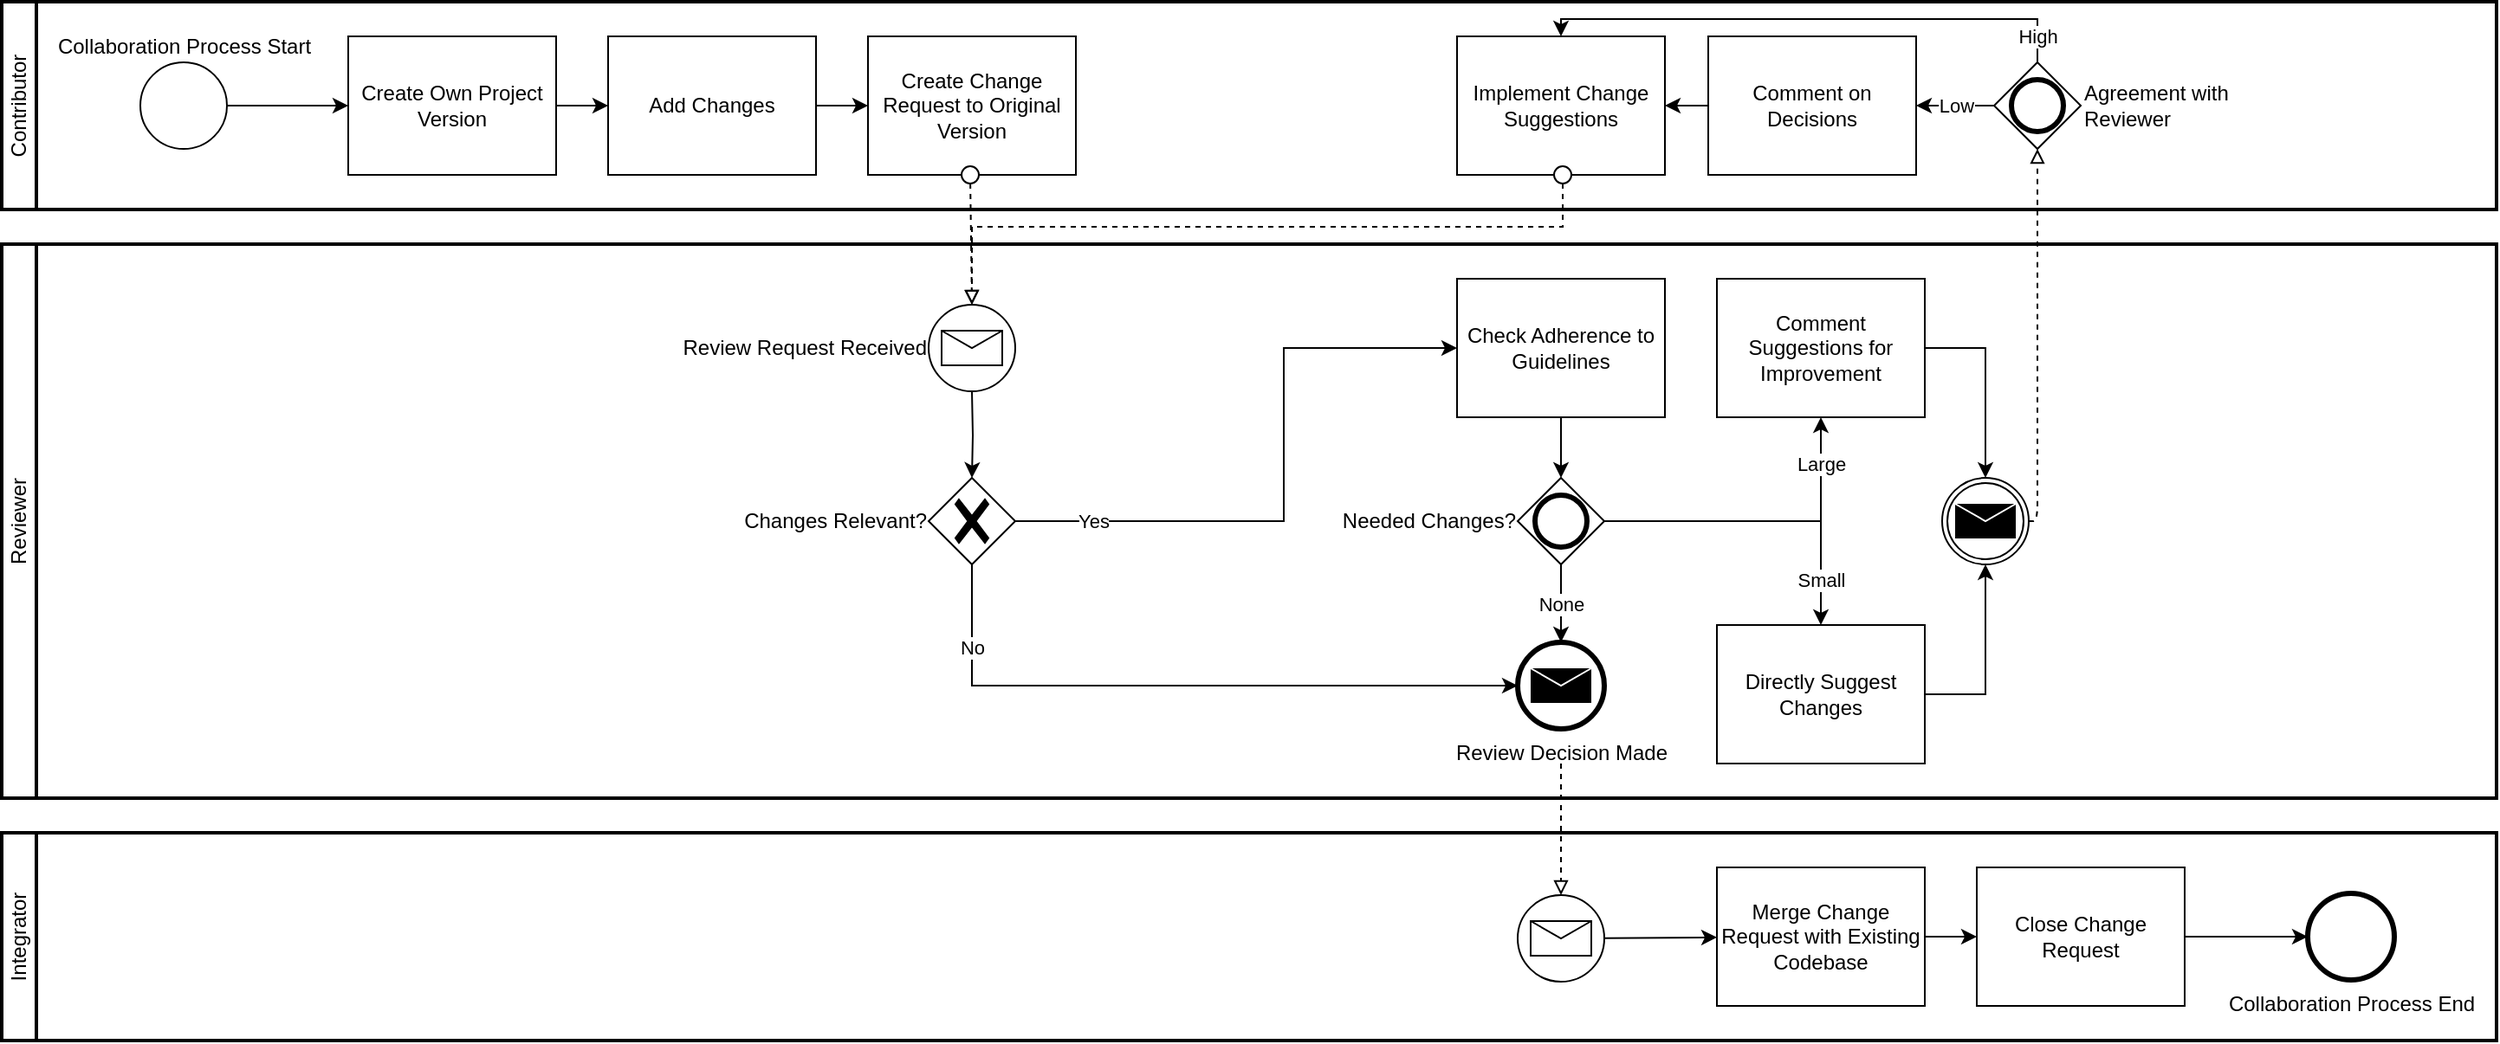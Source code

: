 <mxfile>
    <diagram name="Page-1" id="H3Q6twWXFRqvUOn8KxHv">
        <mxGraphModel dx="1528" dy="2817" grid="1" gridSize="10" guides="1" tooltips="1" connect="1" arrows="1" fold="1" page="1" pageScale="1" pageWidth="827" pageHeight="1169" math="0" shadow="0">
            <root>
                <mxCell id="0"/>
                <mxCell id="1" parent="0"/>
                <mxCell id="38" value="Reviewer" style="swimlane;html=1;startSize=20;fontStyle=0;collapsible=0;horizontal=0;swimlaneLine=1;swimlaneFillColor=#ffffff;strokeWidth=2;whiteSpace=wrap;fillStyle=solid;fillColor=#FFFFFF;" parent="1" vertex="1">
                    <mxGeometry x="20" y="140" width="1440" height="320" as="geometry"/>
                </mxCell>
                <mxCell id="66" style="edgeStyle=none;html=1;" parent="38" source="62" target="65" edge="1">
                    <mxGeometry relative="1" as="geometry"/>
                </mxCell>
                <mxCell id="62" value="Check Adherence to Guidelines" style="whiteSpace=wrap;html=1;verticalAlign=middle;labelBackgroundColor=#ffffff;fillColor=none;" parent="38" vertex="1">
                    <mxGeometry x="840" y="20" width="120" height="80" as="geometry"/>
                </mxCell>
                <mxCell id="68" style="edgeStyle=none;html=1;verticalAlign=middle;" parent="38" source="65" edge="1">
                    <mxGeometry relative="1" as="geometry">
                        <mxPoint x="900" y="230" as="targetPoint"/>
                    </mxGeometry>
                </mxCell>
                <mxCell id="94" value="None" style="edgeLabel;html=1;align=center;verticalAlign=middle;resizable=0;points=[];" parent="68" vertex="1" connectable="0">
                    <mxGeometry relative="1" as="geometry">
                        <mxPoint as="offset"/>
                    </mxGeometry>
                </mxCell>
                <mxCell id="70" value="Large" style="edgeStyle=elbowEdgeStyle;html=1;rounded=0;curved=0;elbow=vertical;exitX=1;exitY=0.5;exitDx=0;exitDy=0;exitPerimeter=0;" parent="38" source="65" target="72" edge="1">
                    <mxGeometry x="0.707" relative="1" as="geometry">
                        <mxPoint x="510.0" y="110" as="targetPoint"/>
                        <mxPoint x="915" y="150" as="sourcePoint"/>
                        <Array as="points">
                            <mxPoint x="1050" y="160"/>
                        </Array>
                        <mxPoint as="offset"/>
                    </mxGeometry>
                </mxCell>
                <mxCell id="71" value="Small" style="edgeStyle=elbowEdgeStyle;html=1;rounded=0;curved=0;elbow=vertical;exitX=1;exitY=0.5;exitDx=0;exitDy=0;exitPerimeter=0;" parent="38" source="65" target="73" edge="1">
                    <mxGeometry x="0.721" relative="1" as="geometry">
                        <mxPoint x="510.0" y="190" as="targetPoint"/>
                        <Array as="points">
                            <mxPoint x="1050" y="160"/>
                        </Array>
                        <mxPoint as="offset"/>
                    </mxGeometry>
                </mxCell>
                <mxCell id="65" value="Needed Changes?" style="points=[[0.25,0.25,0],[0.5,0,0],[0.75,0.25,0],[1,0.5,0],[0.75,0.75,0],[0.5,1,0],[0.25,0.75,0],[0,0.5,0]];shape=mxgraph.bpmn.gateway2;html=1;verticalLabelPosition=middle;labelBackgroundColor=#ffffff;verticalAlign=middle;align=right;perimeter=rhombusPerimeter;outlineConnect=0;outline=end;symbol=general;labelPosition=left;fillStyle=solid;fillColor=none;" parent="38" vertex="1">
                    <mxGeometry x="875" y="135" width="50" height="50" as="geometry"/>
                </mxCell>
                <mxCell id="72" value="Comment Suggestions for Improvement" style="whiteSpace=wrap;html=1;verticalAlign=middle;labelBackgroundColor=#ffffff;fillColor=none;" parent="38" vertex="1">
                    <mxGeometry x="990" y="20" width="120" height="80" as="geometry"/>
                </mxCell>
                <mxCell id="73" value="Directly Suggest Changes" style="whiteSpace=wrap;html=1;verticalAlign=middle;labelBackgroundColor=#ffffff;fillColor=none;" parent="38" vertex="1">
                    <mxGeometry x="990" y="220" width="120" height="80" as="geometry"/>
                </mxCell>
                <mxCell id="88" value="Changes Relevant?" style="points=[[0.25,0.25,0],[0.5,0,0],[0.75,0.25,0],[1,0.5,0],[0.75,0.75,0],[0.5,1,0],[0.25,0.75,0],[0,0.5,0]];shape=mxgraph.bpmn.gateway2;html=1;verticalLabelPosition=middle;labelBackgroundColor=#ffffff;verticalAlign=middle;align=right;perimeter=rhombusPerimeter;outlineConnect=0;outline=none;symbol=none;gwType=exclusive;labelPosition=left;fillStyle=solid;fillColor=none;" parent="38" vertex="1">
                    <mxGeometry x="535" y="135" width="50" height="50" as="geometry"/>
                </mxCell>
                <mxCell id="89" style="edgeStyle=orthogonalEdgeStyle;html=1;rounded=0;curved=0;" parent="38" source="88" target="62" edge="1">
                    <mxGeometry relative="1" as="geometry">
                        <mxPoint x="705" y="140" as="targetPoint"/>
                        <Array as="points">
                            <mxPoint x="740" y="160"/>
                            <mxPoint x="740" y="60"/>
                        </Array>
                    </mxGeometry>
                </mxCell>
                <mxCell id="90" value="Yes" style="edgeLabel;html=1;align=center;verticalAlign=middle;resizable=0;points=[];" parent="89" vertex="1" connectable="0">
                    <mxGeometry x="-0.75" relative="1" as="geometry">
                        <mxPoint as="offset"/>
                    </mxGeometry>
                </mxCell>
                <mxCell id="27" style="edgeStyle=orthogonalEdgeStyle;rounded=0;orthogonalLoop=1;jettySize=auto;html=1;" parent="38" target="88" edge="1">
                    <mxGeometry relative="1" as="geometry">
                        <mxPoint x="500" y="-70" as="targetPoint"/>
                        <mxPoint x="560" y="85" as="sourcePoint"/>
                    </mxGeometry>
                </mxCell>
                <mxCell id="91" style="edgeStyle=elbowEdgeStyle;html=1;elbow=vertical;rounded=0;curved=0;" parent="38" source="88" edge="1">
                    <mxGeometry relative="1" as="geometry">
                        <mxPoint x="875" y="255" as="targetPoint"/>
                        <Array as="points">
                            <mxPoint x="724" y="255"/>
                        </Array>
                    </mxGeometry>
                </mxCell>
                <mxCell id="92" value="No" style="edgeLabel;html=1;align=center;verticalAlign=middle;resizable=0;points=[];rotation=0;" parent="91" vertex="1" connectable="0">
                    <mxGeometry x="-0.75" relative="1" as="geometry">
                        <mxPoint as="offset"/>
                    </mxGeometry>
                </mxCell>
                <mxCell id="114" value="Review Request Received" style="points=[[0.145,0.145,0],[0.5,0,0],[0.855,0.145,0],[1,0.5,0],[0.855,0.855,0],[0.5,1,0],[0.145,0.855,0],[0,0.5,0]];shape=mxgraph.bpmn.event;html=1;verticalLabelPosition=middle;labelBackgroundColor=#ffffff;verticalAlign=middle;align=right;perimeter=ellipsePerimeter;outlineConnect=0;aspect=fixed;outline=standard;symbol=message;labelPosition=left;fillColor=none;" parent="38" vertex="1">
                    <mxGeometry x="535" y="35" width="50" height="50" as="geometry"/>
                </mxCell>
                <mxCell id="115" value="" style="points=[[0.145,0.145,0],[0.5,0,0],[0.855,0.145,0],[1,0.5,0],[0.855,0.855,0],[0.5,1,0],[0.145,0.855,0],[0,0.5,0]];shape=mxgraph.bpmn.event;html=1;verticalLabelPosition=bottom;labelBackgroundColor=#ffffff;verticalAlign=top;align=center;perimeter=ellipsePerimeter;outlineConnect=0;aspect=fixed;outline=throwing;symbol=message;fillColor=none;" parent="38" vertex="1">
                    <mxGeometry x="1120" y="135" width="50" height="50" as="geometry"/>
                </mxCell>
                <mxCell id="80" style="edgeStyle=elbowEdgeStyle;html=1;rounded=0;curved=0;" parent="38" source="73" target="115" edge="1">
                    <mxGeometry relative="1" as="geometry">
                        <mxPoint x="1180" y="160" as="targetPoint"/>
                        <Array as="points">
                            <mxPoint x="1145" y="260"/>
                        </Array>
                    </mxGeometry>
                </mxCell>
                <mxCell id="79" style="edgeStyle=elbowEdgeStyle;html=1;rounded=0;elbow=vertical;" parent="38" source="72" target="115" edge="1">
                    <mxGeometry relative="1" as="geometry">
                        <mxPoint x="1180" y="130" as="targetPoint"/>
                        <Array as="points">
                            <mxPoint x="1145" y="60"/>
                        </Array>
                    </mxGeometry>
                </mxCell>
                <mxCell id="117" value="Review Decision Made" style="points=[[0.145,0.145,0],[0.5,0,0],[0.855,0.145,0],[1,0.5,0],[0.855,0.855,0],[0.5,1,0],[0.145,0.855,0],[0,0.5,0]];shape=mxgraph.bpmn.event;html=1;verticalLabelPosition=bottom;labelBackgroundColor=#ffffff;verticalAlign=top;align=center;perimeter=ellipsePerimeter;outlineConnect=0;aspect=fixed;outline=end;symbol=message;fillColor=none;" parent="38" vertex="1">
                    <mxGeometry x="875" y="230" width="50" height="50" as="geometry"/>
                </mxCell>
                <mxCell id="25" value="Contributor" style="swimlane;html=1;startSize=20;fontStyle=0;collapsible=0;horizontal=0;swimlaneLine=1;swimlaneFillColor=#ffffff;strokeWidth=2;whiteSpace=wrap;fillStyle=solid;fillColor=#FFFFFF;" parent="1" vertex="1">
                    <mxGeometry x="20" width="1440" height="120" as="geometry"/>
                </mxCell>
                <mxCell id="32" value="" style="edgeStyle=none;html=1;" parent="25" source="33" target="35" edge="1">
                    <mxGeometry relative="1" as="geometry"/>
                </mxCell>
                <mxCell id="34" style="edgeStyle=none;html=1;" parent="25" source="35" target="26" edge="1">
                    <mxGeometry relative="1" as="geometry"/>
                </mxCell>
                <mxCell id="81" value="Implement Change Suggestions" style="whiteSpace=wrap;html=1;verticalAlign=middle;labelBackgroundColor=#ffffff;fillColor=none;" parent="25" vertex="1">
                    <mxGeometry x="840" y="20" width="120" height="80" as="geometry"/>
                </mxCell>
                <mxCell id="33" value="Create Own Project Version" style="points=[[0.25,0,0],[0.5,0,0],[0.75,0,0],[1,0.25,0],[1,0.5,0],[1,0.75,0],[0.75,1,0],[0.5,1,0],[0.25,1,0],[0,0.75,0],[0,0.5,0],[0,0.25,0]];shape=mxgraph.bpmn.task2;whiteSpace=wrap;rectStyle=rounded;size=10;html=1;container=1;expand=0;collapsible=0;taskMarker=abstract;fillColor=none;" parent="25" vertex="1">
                    <mxGeometry x="200" y="20" width="120" height="80" as="geometry"/>
                </mxCell>
                <mxCell id="35" value="Add Changes" style="points=[[0.25,0,0],[0.5,0,0],[0.75,0,0],[1,0.25,0],[1,0.5,0],[1,0.75,0],[0.75,1,0],[0.5,1,0],[0.25,1,0],[0,0.75,0],[0,0.5,0],[0,0.25,0]];shape=mxgraph.bpmn.task2;whiteSpace=wrap;rectStyle=rounded;size=10;html=1;container=1;expand=0;collapsible=0;taskMarker=abstract;fillColor=none;" parent="25" vertex="1">
                    <mxGeometry x="350" y="20" width="120" height="80" as="geometry"/>
                </mxCell>
                <mxCell id="26" value="Create Change Request to Original Version" style="points=[[0.25,0,0],[0.5,0,0],[0.75,0,0],[1,0.25,0],[1,0.5,0],[1,0.75,0],[0.75,1,0],[0.5,1,0],[0.25,1,0],[0,0.75,0],[0,0.5,0],[0,0.25,0]];shape=mxgraph.bpmn.task2;whiteSpace=wrap;rectStyle=rounded;size=10;html=1;container=1;expand=0;collapsible=0;taskMarker=abstract;fillColor=none;" parent="25" vertex="1">
                    <mxGeometry x="500" y="20" width="120" height="80" as="geometry"/>
                </mxCell>
                <mxCell id="36" value="Collaboration Process Start" style="points=[[0.145,0.145,0],[0.5,0,0],[0.855,0.145,0],[1,0.5,0],[0.855,0.855,0],[0.5,1,0],[0.145,0.855,0],[0,0.5,0]];shape=mxgraph.bpmn.event;html=1;verticalLabelPosition=top;labelBackgroundColor=#ffffff;verticalAlign=bottom;align=center;perimeter=ellipsePerimeter;outlineConnect=0;aspect=fixed;outline=standard;symbol=general;labelPosition=center;fillColor=none;" parent="25" vertex="1">
                    <mxGeometry x="80" y="35" width="50" height="50" as="geometry"/>
                </mxCell>
                <mxCell id="37" style="edgeStyle=orthogonalEdgeStyle;rounded=0;orthogonalLoop=1;jettySize=auto;html=1;exitX=1;exitY=0.5;exitDx=0;exitDy=0;exitPerimeter=0;entryX=0;entryY=0.5;entryDx=0;entryDy=0;entryPerimeter=0;" parent="25" source="36" target="33" edge="1">
                    <mxGeometry relative="1" as="geometry"/>
                </mxCell>
                <mxCell id="98" value="" style="edgeStyle=none;html=1;" parent="25" source="95" target="97" edge="1">
                    <mxGeometry relative="1" as="geometry"/>
                </mxCell>
                <mxCell id="100" value="Low" style="edgeLabel;html=1;align=center;verticalAlign=middle;resizable=0;points=[];" parent="98" vertex="1" connectable="0">
                    <mxGeometry relative="1" as="geometry">
                        <mxPoint as="offset"/>
                    </mxGeometry>
                </mxCell>
                <mxCell id="101" style="edgeStyle=elbowEdgeStyle;html=1;entryX=0.5;entryY=0;entryDx=0;entryDy=0;rounded=0;elbow=vertical;" parent="25" source="95" target="81" edge="1">
                    <mxGeometry relative="1" as="geometry">
                        <Array as="points">
                            <mxPoint x="1040" y="10"/>
                        </Array>
                    </mxGeometry>
                </mxCell>
                <mxCell id="102" value="High" style="edgeLabel;html=1;align=center;verticalAlign=middle;resizable=0;points=[];" parent="101" vertex="1" connectable="0">
                    <mxGeometry x="-0.902" relative="1" as="geometry">
                        <mxPoint as="offset"/>
                    </mxGeometry>
                </mxCell>
                <mxCell id="95" value="Agreement with&lt;br&gt;Reviewer" style="points=[[0.25,0.25,0],[0.5,0,0],[0.75,0.25,0],[1,0.5,0],[0.75,0.75,0],[0.5,1,0],[0.25,0.75,0],[0,0.5,0]];shape=mxgraph.bpmn.gateway2;html=1;verticalLabelPosition=middle;labelBackgroundColor=#ffffff;verticalAlign=middle;align=left;perimeter=rhombusPerimeter;outlineConnect=0;outline=end;symbol=general;labelPosition=right;fillColor=none;" parent="25" vertex="1">
                    <mxGeometry x="1150" y="35" width="50" height="50" as="geometry"/>
                </mxCell>
                <mxCell id="103" style="edgeStyle=none;html=1;" parent="25" source="97" target="81" edge="1">
                    <mxGeometry relative="1" as="geometry"/>
                </mxCell>
                <mxCell id="97" value="Comment on Decisions" style="whiteSpace=wrap;html=1;align=center;labelBackgroundColor=#ffffff;fillColor=none;" parent="25" vertex="1">
                    <mxGeometry x="985" y="20" width="120" height="80" as="geometry"/>
                </mxCell>
                <mxCell id="53" value="Integrator" style="swimlane;html=1;startSize=20;fontStyle=0;collapsible=0;horizontal=0;swimlaneLine=1;swimlaneFillColor=#ffffff;strokeWidth=2;whiteSpace=wrap;fillStyle=solid;fillColor=#FFFFFF;" parent="1" vertex="1">
                    <mxGeometry x="20" y="480" width="1440" height="120" as="geometry"/>
                </mxCell>
                <mxCell id="29" value="Collaboration Process End" style="points=[[0.145,0.145,0],[0.5,0,0],[0.855,0.145,0],[1,0.5,0],[0.855,0.855,0],[0.5,1,0],[0.145,0.855,0],[0,0.5,0]];shape=mxgraph.bpmn.event;html=1;verticalLabelPosition=bottom;labelBackgroundColor=#ffffff;verticalAlign=top;align=center;perimeter=ellipsePerimeter;outlineConnect=0;aspect=fixed;outline=end;symbol=terminate2;fillColor=none;" parent="53" vertex="1">
                    <mxGeometry x="1331" y="35" width="50" height="50" as="geometry"/>
                </mxCell>
                <mxCell id="77" style="edgeStyle=none;html=1;" parent="53" source="75" edge="1" target="93">
                    <mxGeometry relative="1" as="geometry">
                        <mxPoint x="1230.0" y="50" as="targetPoint"/>
                    </mxGeometry>
                </mxCell>
                <mxCell id="75" value="Merge Change Request with Existing Codebase" style="points=[[0.25,0,0],[0.5,0,0],[0.75,0,0],[1,0.25,0],[1,0.5,0],[1,0.75,0],[0.75,1,0],[0.5,1,0],[0.25,1,0],[0,0.75,0],[0,0.5,0],[0,0.25,0]];shape=mxgraph.bpmn.task2;whiteSpace=wrap;rectStyle=rounded;size=10;html=1;container=1;expand=0;collapsible=0;taskMarker=abstract;fillColor=none;" parent="53" vertex="1">
                    <mxGeometry x="990" y="20" width="120" height="80" as="geometry"/>
                </mxCell>
                <mxCell id="78" style="edgeStyle=none;html=1;" parent="53" target="29" edge="1" source="93">
                    <mxGeometry relative="1" as="geometry">
                        <mxPoint x="1251" y="50" as="sourcePoint"/>
                    </mxGeometry>
                </mxCell>
                <mxCell id="93" value="Close Change Request" style="whiteSpace=wrap;html=1;verticalAlign=middle;labelBackgroundColor=#ffffff;fillColor=none;" parent="53" vertex="1">
                    <mxGeometry x="1140" y="20" width="120" height="80" as="geometry"/>
                </mxCell>
                <mxCell id="118" value="" style="points=[[0.145,0.145,0],[0.5,0,0],[0.855,0.145,0],[1,0.5,0],[0.855,0.855,0],[0.5,1,0],[0.145,0.855,0],[0,0.5,0]];shape=mxgraph.bpmn.event;html=1;verticalLabelPosition=bottom;labelBackgroundColor=#ffffff;verticalAlign=top;align=center;perimeter=ellipsePerimeter;outlineConnect=0;aspect=fixed;outline=standard;symbol=message;fillColor=none;" parent="53" vertex="1">
                    <mxGeometry x="875" y="36" width="50" height="50" as="geometry"/>
                </mxCell>
                <mxCell id="119" style="edgeStyle=none;html=1;" parent="53" source="118" target="75" edge="1">
                    <mxGeometry relative="1" as="geometry"/>
                </mxCell>
                <mxCell id="74" style="edgeStyle=none;html=1;dashed=1;endArrow=block;endFill=0;" parent="1" target="118" edge="1">
                    <mxGeometry relative="1" as="geometry">
                        <mxPoint x="920" y="500" as="targetPoint"/>
                        <mxPoint x="920" y="440" as="sourcePoint"/>
                        <Array as="points"/>
                    </mxGeometry>
                </mxCell>
                <mxCell id="107" style="edgeStyle=none;html=1;entryX=0.5;entryY=0;entryDx=0;entryDy=0;entryPerimeter=0;dashed=1;endArrow=block;endFill=0;" parent="1" source="109" edge="1">
                    <mxGeometry relative="1" as="geometry">
                        <mxPoint x="580" y="175" as="targetPoint"/>
                    </mxGeometry>
                </mxCell>
                <mxCell id="109" value="" style="ellipse;whiteSpace=wrap;html=1;aspect=fixed;" parent="1" vertex="1">
                    <mxGeometry x="574" y="95" width="10" height="10" as="geometry"/>
                </mxCell>
                <mxCell id="112" style="edgeStyle=elbowEdgeStyle;html=1;dashed=1;elbow=vertical;rounded=0;curved=0;endArrow=block;endFill=0;" parent="1" source="113" edge="1">
                    <mxGeometry relative="1" as="geometry">
                        <mxPoint x="580" y="175" as="targetPoint"/>
                        <Array as="points">
                            <mxPoint x="750" y="130"/>
                        </Array>
                    </mxGeometry>
                </mxCell>
                <mxCell id="113" value="" style="ellipse;whiteSpace=wrap;html=1;aspect=fixed;" parent="1" vertex="1">
                    <mxGeometry x="916" y="95" width="10" height="10" as="geometry"/>
                </mxCell>
                <mxCell id="116" style="edgeStyle=elbowEdgeStyle;html=1;dashed=1;endArrow=block;endFill=0;" parent="1" source="115" target="95" edge="1">
                    <mxGeometry relative="1" as="geometry">
                        <Array as="points">
                            <mxPoint x="1195" y="190"/>
                        </Array>
                    </mxGeometry>
                </mxCell>
            </root>
        </mxGraphModel>
    </diagram>
</mxfile>